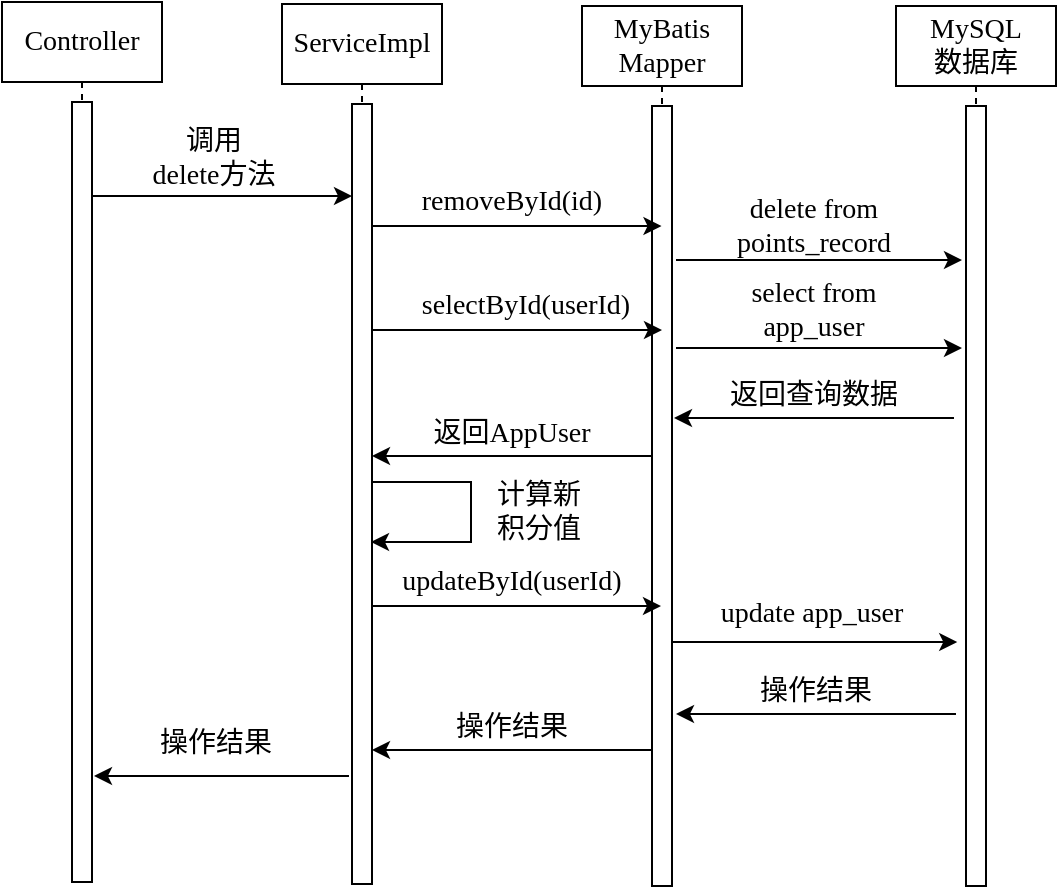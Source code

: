 <mxfile version="26.2.14">
  <diagram name="Page-1" id="2YBvvXClWsGukQMizWep">
    <mxGraphModel dx="1226" dy="701" grid="1" gridSize="10" guides="1" tooltips="1" connect="1" arrows="1" fold="1" page="1" pageScale="1" pageWidth="1100" pageHeight="850" math="0" shadow="0">
      <root>
        <mxCell id="0" />
        <mxCell id="1" parent="0" />
        <mxCell id="1x29o_3ZwKhWgOv2N2SG-2" value="&lt;div&gt;Controller&lt;/div&gt;" style="shape=umlLifeline;perimeter=lifelinePerimeter;whiteSpace=wrap;html=1;container=1;dropTarget=0;collapsible=0;recursiveResize=0;outlineConnect=0;portConstraint=eastwest;newEdgeStyle={&quot;curved&quot;:0,&quot;rounded&quot;:0};fontFamily=宋体;fontSize=14;" parent="1" vertex="1">
          <mxGeometry x="20" y="80" width="80" height="410" as="geometry" />
        </mxCell>
        <mxCell id="1x29o_3ZwKhWgOv2N2SG-4" value="" style="html=1;points=[[0,0,0,0,5],[0,1,0,0,-5],[1,0,0,0,5],[1,1,0,0,-5]];perimeter=orthogonalPerimeter;outlineConnect=0;targetShapes=umlLifeline;portConstraint=eastwest;newEdgeStyle={&quot;curved&quot;:0,&quot;rounded&quot;:0};fontFamily=宋体;fontSize=14;" parent="1x29o_3ZwKhWgOv2N2SG-2" vertex="1">
          <mxGeometry x="35" y="50" width="10" height="390" as="geometry" />
        </mxCell>
        <mxCell id="1x29o_3ZwKhWgOv2N2SG-3" value="ServiceImpl" style="shape=umlLifeline;perimeter=lifelinePerimeter;whiteSpace=wrap;html=1;container=1;dropTarget=0;collapsible=0;recursiveResize=0;outlineConnect=0;portConstraint=eastwest;newEdgeStyle={&quot;curved&quot;:0,&quot;rounded&quot;:0};fontFamily=宋体;fontSize=14;" parent="1" vertex="1">
          <mxGeometry x="160" y="81" width="80" height="400" as="geometry" />
        </mxCell>
        <mxCell id="1x29o_3ZwKhWgOv2N2SG-5" value="" style="html=1;points=[[0,0,0,0,5],[0,1,0,0,-5],[1,0,0,0,5],[1,1,0,0,-5]];perimeter=orthogonalPerimeter;outlineConnect=0;targetShapes=umlLifeline;portConstraint=eastwest;newEdgeStyle={&quot;curved&quot;:0,&quot;rounded&quot;:0};fontFamily=宋体;fontSize=14;" parent="1x29o_3ZwKhWgOv2N2SG-3" vertex="1">
          <mxGeometry x="35" y="50" width="10" height="390" as="geometry" />
        </mxCell>
        <mxCell id="1x29o_3ZwKhWgOv2N2SG-6" value="MyBatis&lt;div&gt;Mapper&lt;/div&gt;" style="shape=umlLifeline;perimeter=lifelinePerimeter;whiteSpace=wrap;html=1;container=1;dropTarget=0;collapsible=0;recursiveResize=0;outlineConnect=0;portConstraint=eastwest;newEdgeStyle={&quot;curved&quot;:0,&quot;rounded&quot;:0};fontFamily=宋体;fontSize=14;" parent="1" vertex="1">
          <mxGeometry x="310" y="82" width="80" height="440" as="geometry" />
        </mxCell>
        <mxCell id="1x29o_3ZwKhWgOv2N2SG-7" value="" style="html=1;points=[[0,0,0,0,5],[0,1,0,0,-5],[1,0,0,0,5],[1,1,0,0,-5]];perimeter=orthogonalPerimeter;outlineConnect=0;targetShapes=umlLifeline;portConstraint=eastwest;newEdgeStyle={&quot;curved&quot;:0,&quot;rounded&quot;:0};fontFamily=宋体;fontSize=14;" parent="1x29o_3ZwKhWgOv2N2SG-6" vertex="1">
          <mxGeometry x="35" y="50" width="10" height="390" as="geometry" />
        </mxCell>
        <mxCell id="ad1gADm1mFAbiEcde9q4-3" value="" style="group" parent="1" vertex="1" connectable="0">
          <mxGeometry x="65" y="147" width="130" height="30" as="geometry" />
        </mxCell>
        <mxCell id="ad1gADm1mFAbiEcde9q4-1" value="" style="endArrow=classic;html=1;rounded=0;fontSize=14;fontFamily=宋体;" parent="ad1gADm1mFAbiEcde9q4-3" edge="1">
          <mxGeometry width="50" height="50" relative="1" as="geometry">
            <mxPoint y="30" as="sourcePoint" />
            <mxPoint x="130" y="30" as="targetPoint" />
          </mxGeometry>
        </mxCell>
        <mxCell id="ad1gADm1mFAbiEcde9q4-28" value="MySQL&lt;div&gt;数据库&lt;/div&gt;" style="shape=umlLifeline;perimeter=lifelinePerimeter;whiteSpace=wrap;html=1;container=1;dropTarget=0;collapsible=0;recursiveResize=0;outlineConnect=0;portConstraint=eastwest;newEdgeStyle={&quot;curved&quot;:0,&quot;rounded&quot;:0};fontFamily=宋体;fontSize=14;" parent="1" vertex="1">
          <mxGeometry x="467" y="82" width="80" height="440" as="geometry" />
        </mxCell>
        <mxCell id="ad1gADm1mFAbiEcde9q4-29" value="" style="html=1;points=[[0,0,0,0,5],[0,1,0,0,-5],[1,0,0,0,5],[1,1,0,0,-5]];perimeter=orthogonalPerimeter;outlineConnect=0;targetShapes=umlLifeline;portConstraint=eastwest;newEdgeStyle={&quot;curved&quot;:0,&quot;rounded&quot;:0};fontFamily=宋体;fontSize=14;" parent="ad1gADm1mFAbiEcde9q4-28" vertex="1">
          <mxGeometry x="35" y="50" width="10" height="390" as="geometry" />
        </mxCell>
        <mxCell id="ad1gADm1mFAbiEcde9q4-2" value="&lt;div&gt;调用&lt;/div&gt;&lt;div&gt;delete方法&lt;/div&gt;" style="text;html=1;align=center;verticalAlign=middle;whiteSpace=wrap;rounded=0;fontSize=14;fontFamily=宋体;" parent="1" vertex="1">
          <mxGeometry x="71" y="145" width="110" height="26" as="geometry" />
        </mxCell>
        <mxCell id="tbVlV7XajRI9sciDBmIH-3" value="计算新&lt;div&gt;积分值&lt;/div&gt;" style="text;html=1;align=center;verticalAlign=middle;whiteSpace=wrap;rounded=0;fontSize=14;fontFamily=宋体;spacing=0;" parent="1" vertex="1">
          <mxGeometry x="259" y="322" width="58.56" height="26" as="geometry" />
        </mxCell>
        <mxCell id="tbVlV7XajRI9sciDBmIH-6" value="" style="group" parent="1" vertex="1" connectable="0">
          <mxGeometry x="204.75" y="167" width="145" height="26" as="geometry" />
        </mxCell>
        <mxCell id="1x29o_3ZwKhWgOv2N2SG-51" value="" style="endArrow=none;html=1;rounded=0;startArrow=classic;startFill=1;endFill=1;" parent="tbVlV7XajRI9sciDBmIH-6" edge="1">
          <mxGeometry width="50" height="50" relative="1" as="geometry">
            <mxPoint x="145" y="25" as="sourcePoint" />
            <mxPoint y="25" as="targetPoint" />
          </mxGeometry>
        </mxCell>
        <mxCell id="1x29o_3ZwKhWgOv2N2SG-52" value="removeById(id)" style="text;html=1;align=center;verticalAlign=middle;whiteSpace=wrap;rounded=0;fontSize=14;fontFamily=宋体;spacing=0;" parent="tbVlV7XajRI9sciDBmIH-6" vertex="1">
          <mxGeometry x="12.32" width="116" height="26" as="geometry" />
        </mxCell>
        <mxCell id="tbVlV7XajRI9sciDBmIH-10" value="" style="group" parent="1" vertex="1" connectable="0">
          <mxGeometry x="204.5" y="357" width="145" height="26" as="geometry" />
        </mxCell>
        <mxCell id="tbVlV7XajRI9sciDBmIH-11" value="" style="endArrow=none;html=1;rounded=0;startArrow=classic;startFill=1;endFill=1;" parent="tbVlV7XajRI9sciDBmIH-10" edge="1">
          <mxGeometry width="50" height="50" relative="1" as="geometry">
            <mxPoint x="145" y="25" as="sourcePoint" />
            <mxPoint y="25" as="targetPoint" />
          </mxGeometry>
        </mxCell>
        <mxCell id="tbVlV7XajRI9sciDBmIH-12" value="updateById(userId)" style="text;html=1;align=center;verticalAlign=middle;whiteSpace=wrap;rounded=0;fontSize=14;fontFamily=宋体;spacing=0;" parent="tbVlV7XajRI9sciDBmIH-10" vertex="1">
          <mxGeometry x="12.32" width="116" height="26" as="geometry" />
        </mxCell>
        <mxCell id="tbVlV7XajRI9sciDBmIH-13" value="" style="group" parent="1" vertex="1" connectable="0">
          <mxGeometry x="205" y="279" width="140" height="28" as="geometry" />
        </mxCell>
        <mxCell id="tbVlV7XajRI9sciDBmIH-14" value="返回AppUser" style="text;html=1;align=center;verticalAlign=middle;whiteSpace=wrap;rounded=0;fontSize=14;fontFamily=宋体;spacing=0;" parent="tbVlV7XajRI9sciDBmIH-13" vertex="1">
          <mxGeometry x="0.006" y="4" width="139.994" height="26" as="geometry" />
        </mxCell>
        <mxCell id="tbVlV7XajRI9sciDBmIH-15" value="" style="endArrow=classic;html=1;rounded=0;" parent="tbVlV7XajRI9sciDBmIH-13" edge="1">
          <mxGeometry width="50" height="50" relative="1" as="geometry">
            <mxPoint x="139.994" y="28" as="sourcePoint" />
            <mxPoint y="28" as="targetPoint" />
          </mxGeometry>
        </mxCell>
        <mxCell id="tbVlV7XajRI9sciDBmIH-8" value="select from&lt;div&gt;app_user&lt;/div&gt;" style="text;html=1;align=center;verticalAlign=middle;whiteSpace=wrap;rounded=0;fontSize=14;fontFamily=宋体;spacing=0;" parent="1" vertex="1">
          <mxGeometry x="357" y="221" width="138.233" height="26" as="geometry" />
        </mxCell>
        <mxCell id="tbVlV7XajRI9sciDBmIH-9" value="" style="endArrow=classic;html=1;rounded=0;fontSize=14;fontFamily=宋体;" parent="1" edge="1">
          <mxGeometry width="50" height="50" relative="1" as="geometry">
            <mxPoint x="357" y="253" as="sourcePoint" />
            <mxPoint x="500" y="253" as="targetPoint" />
          </mxGeometry>
        </mxCell>
        <mxCell id="tbVlV7XajRI9sciDBmIH-16" value="" style="group" parent="1" vertex="1" connectable="0">
          <mxGeometry x="205" y="219" width="145" height="26" as="geometry" />
        </mxCell>
        <mxCell id="tbVlV7XajRI9sciDBmIH-17" value="" style="endArrow=none;html=1;rounded=0;startArrow=classic;startFill=1;endFill=1;" parent="tbVlV7XajRI9sciDBmIH-16" edge="1">
          <mxGeometry width="50" height="50" relative="1" as="geometry">
            <mxPoint x="145" y="25" as="sourcePoint" />
            <mxPoint y="25" as="targetPoint" />
          </mxGeometry>
        </mxCell>
        <mxCell id="tbVlV7XajRI9sciDBmIH-18" value="selectById(userId)" style="text;html=1;align=center;verticalAlign=middle;whiteSpace=wrap;rounded=0;fontSize=14;fontFamily=宋体;spacing=0;" parent="tbVlV7XajRI9sciDBmIH-16" vertex="1">
          <mxGeometry x="19.32" width="116" height="26" as="geometry" />
        </mxCell>
        <mxCell id="tbVlV7XajRI9sciDBmIH-19" value="update app_user" style="text;html=1;align=center;verticalAlign=middle;whiteSpace=wrap;rounded=0;fontSize=14;fontFamily=宋体;spacing=0;" parent="1" vertex="1">
          <mxGeometry x="356" y="373" width="138.233" height="26" as="geometry" />
        </mxCell>
        <mxCell id="tbVlV7XajRI9sciDBmIH-20" value="" style="endArrow=classic;html=1;rounded=0;fontSize=14;fontFamily=宋体;" parent="1" edge="1">
          <mxGeometry width="50" height="50" relative="1" as="geometry">
            <mxPoint x="354.62" y="400" as="sourcePoint" />
            <mxPoint x="497.62" y="400" as="targetPoint" />
          </mxGeometry>
        </mxCell>
        <mxCell id="ad1gADm1mFAbiEcde9q4-31" value="delete from&lt;div&gt;points_record&lt;/div&gt;" style="text;html=1;align=center;verticalAlign=middle;whiteSpace=wrap;rounded=0;fontSize=14;fontFamily=宋体;spacing=0;" parent="1" vertex="1">
          <mxGeometry x="357" y="179" width="138.233" height="26" as="geometry" />
        </mxCell>
        <mxCell id="ad1gADm1mFAbiEcde9q4-34" value="" style="endArrow=classic;html=1;rounded=0;fontSize=14;fontFamily=宋体;sourcePerimeterSpacing=0;endSize=6;" parent="1" edge="1">
          <mxGeometry width="50" height="50" relative="1" as="geometry">
            <mxPoint x="357" y="209" as="sourcePoint" />
            <mxPoint x="500" y="209" as="targetPoint" />
          </mxGeometry>
        </mxCell>
        <mxCell id="NB46rLQ9DUsZgHJJ-fcK-2" value="返回查询数据" style="text;html=1;align=center;verticalAlign=middle;whiteSpace=wrap;rounded=0;fontSize=14;fontFamily=宋体;spacing=0;" parent="1" vertex="1">
          <mxGeometry x="356.006" y="264" width="139.994" height="26" as="geometry" />
        </mxCell>
        <mxCell id="NB46rLQ9DUsZgHJJ-fcK-3" value="" style="endArrow=classic;html=1;rounded=0;sourcePerimeterSpacing=0;strokeWidth=1;" parent="1" edge="1">
          <mxGeometry width="50" height="50" relative="1" as="geometry">
            <mxPoint x="495.994" y="288" as="sourcePoint" />
            <mxPoint x="356" y="288" as="targetPoint" />
          </mxGeometry>
        </mxCell>
        <mxCell id="tbVlV7XajRI9sciDBmIH-22" value="操作结果&lt;span style=&quot;color: rgba(0, 0, 0, 0); font-family: monospace; font-size: 0px; text-align: start; text-wrap-mode: nowrap;&quot;&gt;%3CmxGraphModel%3E%3Croot%3E%3CmxCell%20id%3D%220%22%2F%3E%3CmxCell%20id%3D%221%22%20parent%3D%220%22%2F%3E%3CmxCell%20id%3D%222%22%20value%3D%22%E8%BF%94%E5%9B%9E%E6%9F%A5%E8%AF%A2%E6%95%B0%E6%8D%AE%22%20style%3D%22text%3Bhtml%3D1%3Balign%3Dcenter%3BverticalAlign%3Dmiddle%3BwhiteSpace%3Dwrap%3Brounded%3D0%3BfontSize%3D14%3BfontFamily%3D%E5%AE%8B%E4%BD%93%3Bspacing%3D0%3B%22%20vertex%3D%221%22%20parent%3D%221%22%3E%3CmxGeometry%20x%3D%22356.006%22%20y%3D%22264%22%20width%3D%22139.994%22%20height%3D%2226%22%20as%3D%22geometry%22%2F%3E%3C%2FmxCell%3E%3CmxCell%20id%3D%223%22%20value%3D%22%22%20style%3D%22endArrow%3Dclassic%3Bhtml%3D1%3Brounded%3D0%3BsourcePerimeterSpacing%3D0%3BstrokeWidth%3D1%3B%22%20edge%3D%221%22%20parent%3D%221%22%3E%3CmxGeometry%20width%3D%2250%22%20height%3D%2250%22%20relative%3D%221%22%20as%3D%22geometry%22%3E%3CmxPoint%20x%3D%22495.994%22%20y%3D%22288%22%20as%3D%22sourcePoint%22%2F%3E%3CmxPoint%20x%3D%22356%22%20y%3D%22288%22%20as%3D%22targetPoint%22%2F%3E%3C%2FmxGeometry%3E%3C%2FmxCell%3E%3C%2Froot%3E%3C%2FmxGraphModel%3E&lt;/span&gt;" style="text;html=1;align=center;verticalAlign=middle;whiteSpace=wrap;rounded=0;fontSize=14;fontFamily=宋体;spacing=0;" parent="1" vertex="1">
          <mxGeometry x="357.006" y="412" width="139.994" height="26" as="geometry" />
        </mxCell>
        <mxCell id="tbVlV7XajRI9sciDBmIH-23" value="" style="endArrow=classic;html=1;rounded=0;sourcePerimeterSpacing=0;strokeWidth=1;" parent="1" edge="1">
          <mxGeometry width="50" height="50" relative="1" as="geometry">
            <mxPoint x="496.994" y="436" as="sourcePoint" />
            <mxPoint x="357" y="436" as="targetPoint" />
          </mxGeometry>
        </mxCell>
        <mxCell id="tbVlV7XajRI9sciDBmIH-24" value="操作结果&lt;span style=&quot;color: rgba(0, 0, 0, 0); font-family: monospace; font-size: 0px; text-align: start; text-wrap-mode: nowrap;&quot;&gt;%3CmxGraphModel%3E%3Croot%3E%3CmxCell%20id%3D%220%22%2F%3E%3CmxCell%20id%3D%221%22%20parent%3D%220%22%2F%3E%3CmxCell%20id%3D%222%22%20value%3D%22%E8%BF%94%E5%9B%9E%E6%9F%A5%E8%AF%A2%E6%95%B0%E6%8D%AE%22%20style%3D%22text%3Bhtml%3D1%3Balign%3Dcenter%3BverticalAlign%3Dmiddle%3BwhiteSpace%3Dwrap%3Brounded%3D0%3BfontSize%3D14%3BfontFamily%3D%E5%AE%8B%E4%BD%93%3Bspacing%3D0%3B%22%20vertex%3D%221%22%20parent%3D%221%22%3E%3CmxGeometry%20x%3D%22356.006%22%20y%3D%22264%22%20width%3D%22139.994%22%20height%3D%2226%22%20as%3D%22geometry%22%2F%3E%3C%2FmxCell%3E%3CmxCell%20id%3D%223%22%20value%3D%22%22%20style%3D%22endArrow%3Dclassic%3Bhtml%3D1%3Brounded%3D0%3BsourcePerimeterSpacing%3D0%3BstrokeWidth%3D1%3B%22%20edge%3D%221%22%20parent%3D%221%22%3E%3CmxGeometry%20width%3D%2250%22%20height%3D%2250%22%20relative%3D%221%22%20as%3D%22geometry%22%3E%3CmxPoint%20x%3D%22495.994%22%20y%3D%22288%22%20as%3D%22sourcePoint%22%2F%3E%3CmxPoint%20x%3D%22356%22%20y%3D%22288%22%20as%3D%22targetPoint%22%2F%3E%3C%2FmxGeometry%3E%3C%2FmxCell%3E%3C%2Froot%3E%3C%2FmxGraphModel%3E&lt;/span&gt;" style="text;html=1;align=center;verticalAlign=middle;whiteSpace=wrap;rounded=0;fontSize=14;fontFamily=宋体;spacing=0;" parent="1" vertex="1">
          <mxGeometry x="205.006" y="430" width="139.994" height="26" as="geometry" />
        </mxCell>
        <mxCell id="tbVlV7XajRI9sciDBmIH-25" value="" style="endArrow=classic;html=1;rounded=0;sourcePerimeterSpacing=0;strokeWidth=1;" parent="1" edge="1">
          <mxGeometry width="50" height="50" relative="1" as="geometry">
            <mxPoint x="344.994" y="454" as="sourcePoint" />
            <mxPoint x="205" y="454" as="targetPoint" />
          </mxGeometry>
        </mxCell>
        <mxCell id="tbVlV7XajRI9sciDBmIH-28" value="操作结果&lt;span style=&quot;color: rgba(0, 0, 0, 0); font-family: monospace; font-size: 0px; text-align: start; text-wrap-mode: nowrap;&quot;&gt;%3CmxGraphModel%3E%3Croot%3E%3CmxCell%20id%3D%220%22%2F%3E%3CmxCell%20id%3D%221%22%20parent%3D%220%22%2F%3E%3CmxCell%20id%3D%222%22%20value%3D%22%E8%BF%94%E5%9B%9E%E6%9F%A5%E8%AF%A2%E6%95%B0%E6%8D%AE%22%20style%3D%22text%3Bhtml%3D1%3Balign%3Dcenter%3BverticalAlign%3Dmiddle%3BwhiteSpace%3Dwrap%3Brounded%3D0%3BfontSize%3D14%3BfontFamily%3D%E5%AE%8B%E4%BD%93%3Bspacing%3D0%3B%22%20vertex%3D%221%22%20parent%3D%221%22%3E%3CmxGeometry%20x%3D%22356.006%22%20y%3D%22264%22%20width%3D%22139.994%22%20height%3D%2226%22%20as%3D%22geometry%22%2F%3E%3C%2FmxCell%3E%3CmxCell%20id%3D%223%22%20value%3D%22%22%20style%3D%22endArrow%3Dclassic%3Bhtml%3D1%3Brounded%3D0%3BsourcePerimeterSpacing%3D0%3BstrokeWidth%3D1%3B%22%20edge%3D%221%22%20parent%3D%221%22%3E%3CmxGeometry%20width%3D%2250%22%20height%3D%2250%22%20relative%3D%221%22%20as%3D%22geometry%22%3E%3CmxPoint%20x%3D%22495.994%22%20y%3D%22288%22%20as%3D%22sourcePoint%22%2F%3E%3CmxPoint%20x%3D%22356%22%20y%3D%22288%22%20as%3D%22targetPoint%22%2F%3E%3C%2FmxGeometry%3E%3C%2FmxCell%3E%3C%2Froot%3E%3C%2FmxGraphModel%3E&lt;/span&gt;" style="text;html=1;align=center;verticalAlign=middle;whiteSpace=wrap;rounded=0;fontSize=14;fontFamily=宋体;spacing=0;" parent="1" vertex="1">
          <mxGeometry x="57.496" y="438" width="139.994" height="26" as="geometry" />
        </mxCell>
        <mxCell id="tbVlV7XajRI9sciDBmIH-29" value="" style="endArrow=classic;html=1;rounded=0;sourcePerimeterSpacing=0;strokeWidth=1;" parent="1" edge="1">
          <mxGeometry width="50" height="50" relative="1" as="geometry">
            <mxPoint x="193.494" y="467" as="sourcePoint" />
            <mxPoint x="66" y="467" as="targetPoint" />
          </mxGeometry>
        </mxCell>
        <mxCell id="tbVlV7XajRI9sciDBmIH-31" value="" style="endArrow=classic;html=1;rounded=0;" parent="1" edge="1">
          <mxGeometry width="50" height="50" relative="1" as="geometry">
            <mxPoint x="204.5" y="320" as="sourcePoint" />
            <mxPoint x="204.5" y="350" as="targetPoint" />
            <Array as="points">
              <mxPoint x="254.5" y="320" />
              <mxPoint x="254.5" y="350" />
            </Array>
          </mxGeometry>
        </mxCell>
      </root>
    </mxGraphModel>
  </diagram>
</mxfile>
